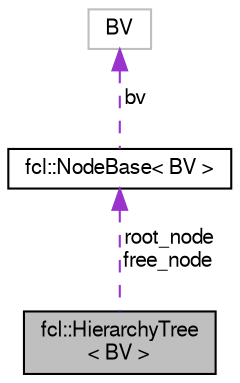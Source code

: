 digraph "fcl::HierarchyTree&lt; BV &gt;"
{
  edge [fontname="FreeSans",fontsize="10",labelfontname="FreeSans",labelfontsize="10"];
  node [fontname="FreeSans",fontsize="10",shape=record];
  Node1 [label="fcl::HierarchyTree\l\< BV \>",height=0.2,width=0.4,color="black", fillcolor="grey75", style="filled" fontcolor="black"];
  Node2 -> Node1 [dir="back",color="darkorchid3",fontsize="10",style="dashed",label=" root_node\nfree_node" ,fontname="FreeSans"];
  Node2 [label="fcl::NodeBase\< BV \>",height=0.2,width=0.4,color="black", fillcolor="white", style="filled",URL="$a00131.html",tooltip="dynamic AABB tree node "];
  Node3 -> Node2 [dir="back",color="darkorchid3",fontsize="10",style="dashed",label=" bv" ,fontname="FreeSans"];
  Node3 [label="BV",height=0.2,width=0.4,color="grey75", fillcolor="white", style="filled"];
}
